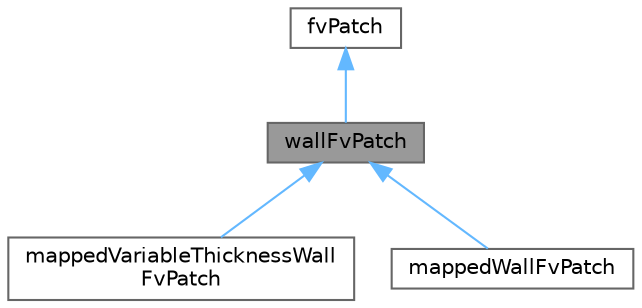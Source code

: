 digraph "wallFvPatch"
{
 // LATEX_PDF_SIZE
  bgcolor="transparent";
  edge [fontname=Helvetica,fontsize=10,labelfontname=Helvetica,labelfontsize=10];
  node [fontname=Helvetica,fontsize=10,shape=box,height=0.2,width=0.4];
  Node1 [id="Node000001",label="wallFvPatch",height=0.2,width=0.4,color="gray40", fillcolor="grey60", style="filled", fontcolor="black",tooltip="Foam::wallFvPatch."];
  Node2 -> Node1 [id="edge1_Node000001_Node000002",dir="back",color="steelblue1",style="solid",tooltip=" "];
  Node2 [id="Node000002",label="fvPatch",height=0.2,width=0.4,color="gray40", fillcolor="white", style="filled",URL="$classFoam_1_1fvPatch.html",tooltip="A finiteVolume patch using a polyPatch and a fvBoundaryMesh."];
  Node1 -> Node3 [id="edge2_Node000001_Node000003",dir="back",color="steelblue1",style="solid",tooltip=" "];
  Node3 [id="Node000003",label="mappedVariableThicknessWall\lFvPatch",height=0.2,width=0.4,color="gray40", fillcolor="white", style="filled",URL="$classFoam_1_1mappedVariableThicknessWallFvPatch.html",tooltip="Take thickness field and number of layers and returns deltaCoeffs as 2.0/thickness/nLayers...."];
  Node1 -> Node4 [id="edge3_Node000001_Node000004",dir="back",color="steelblue1",style="solid",tooltip=" "];
  Node4 [id="Node000004",label="mappedWallFvPatch",height=0.2,width=0.4,color="gray40", fillcolor="white", style="filled",URL="$classFoam_1_1mappedWallFvPatch.html",tooltip="Foam::mappedWallFvPatch."];
}
